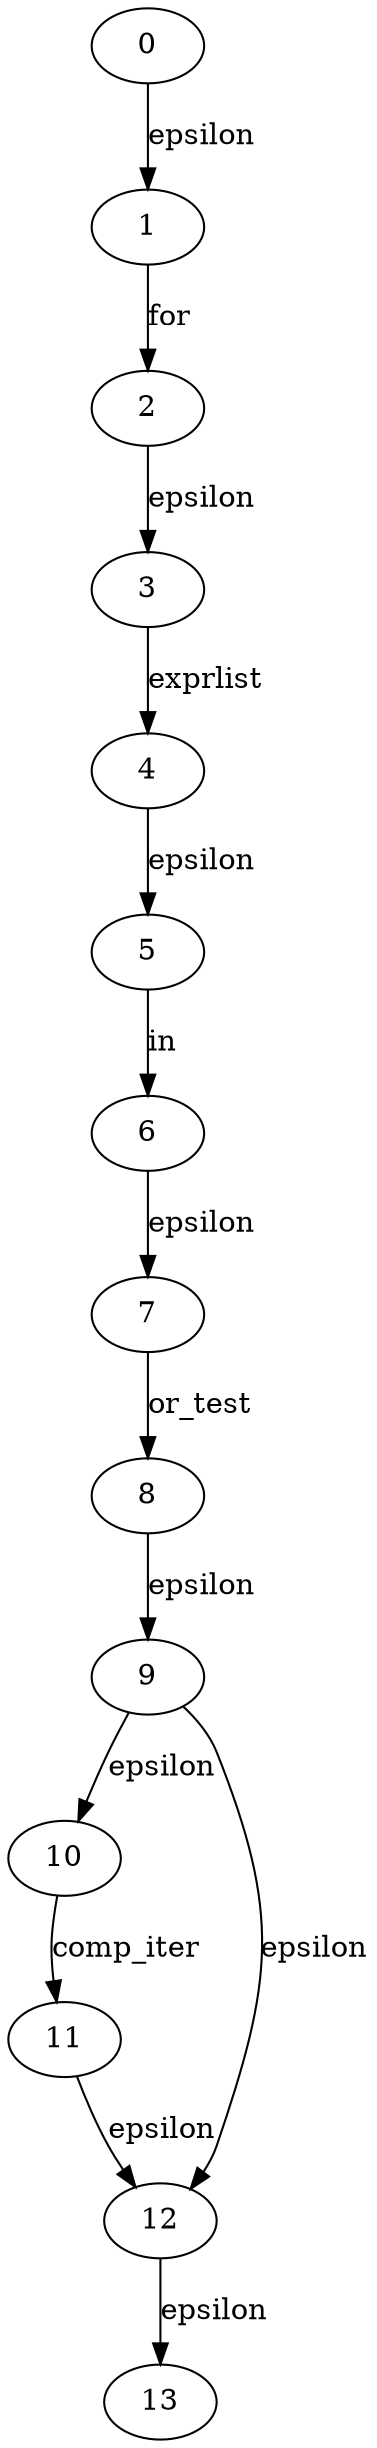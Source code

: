 
digraph sync_comp_for {
  0->1[label=epsilon]
  1->2[label="for"]
  2->3[label=epsilon]
  3->4[label=exprlist]
  4->5[label=epsilon]
  5->6[label="in"]
  6->7[label=epsilon]
  7->8[label=or_test]
  8->9[label=epsilon]
  9->10[label=epsilon]
  10->11[label=comp_iter]
  11->12[label=epsilon]
  12->13[label=epsilon]
  9->12[label=epsilon]
}
